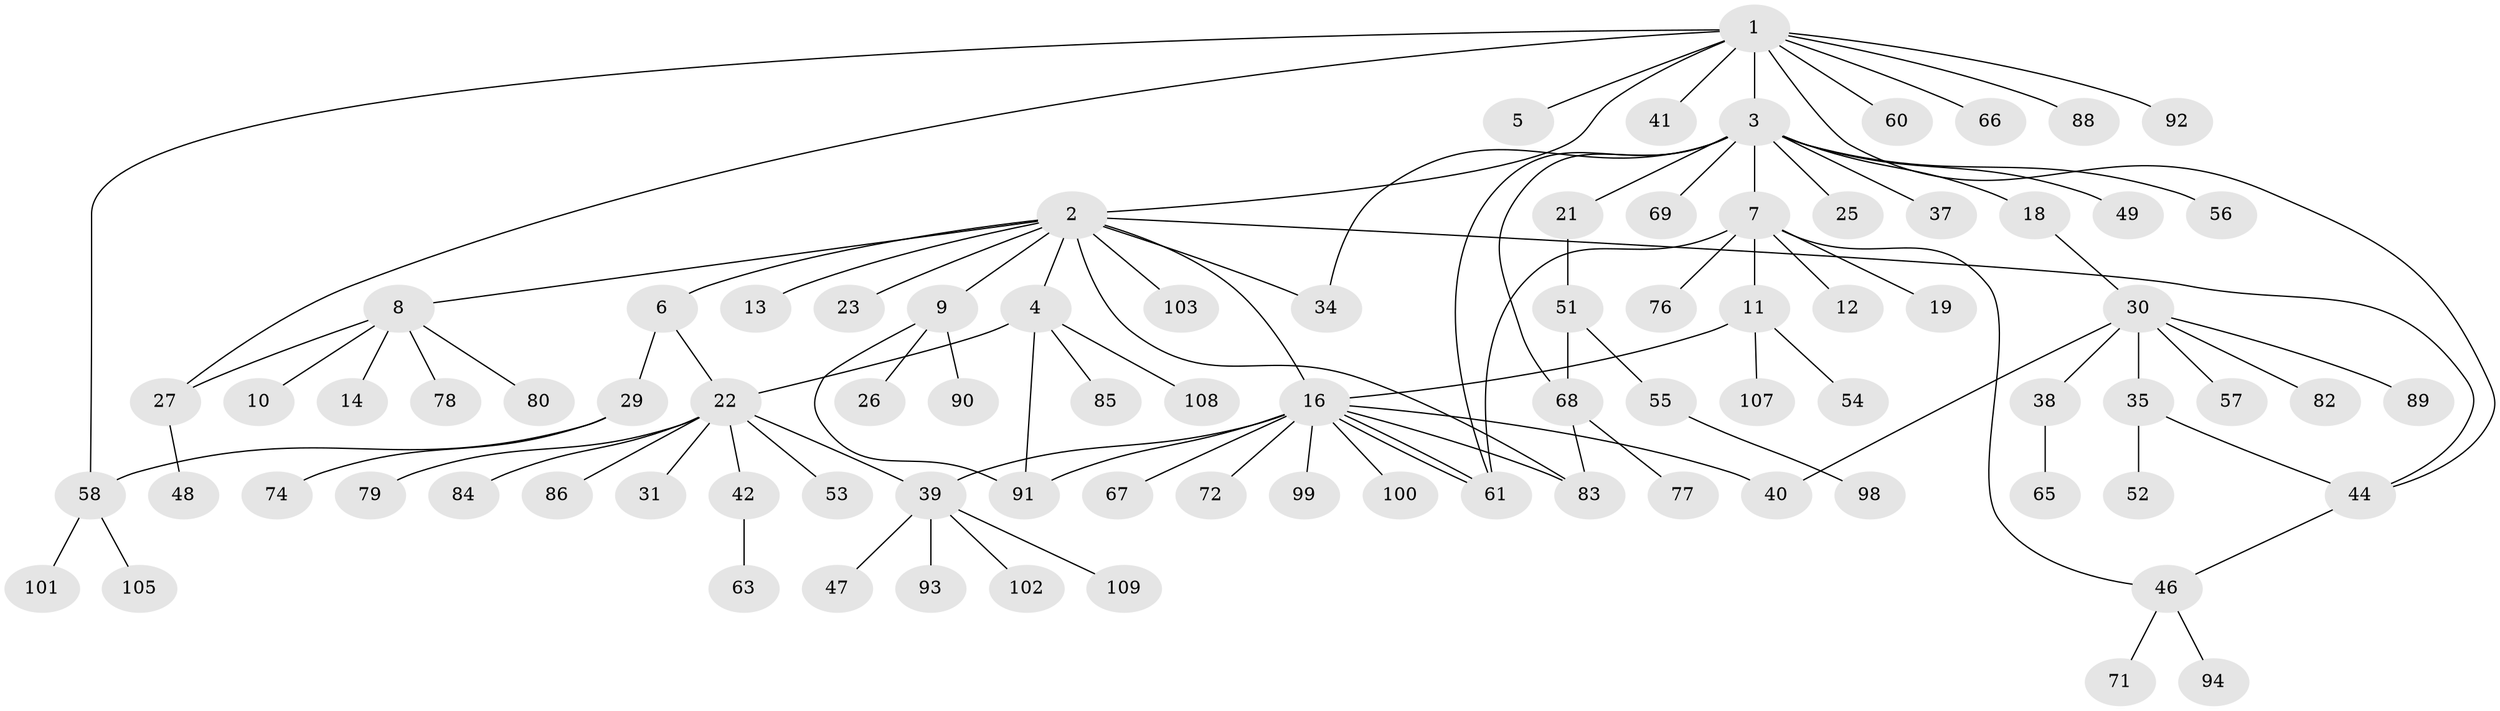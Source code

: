 // original degree distribution, {12: 0.009174311926605505, 11: 0.009174311926605505, 14: 0.009174311926605505, 5: 0.045871559633027525, 1: 0.5504587155963303, 3: 0.10091743119266056, 8: 0.027522935779816515, 7: 0.009174311926605505, 2: 0.1743119266055046, 6: 0.01834862385321101, 4: 0.045871559633027525}
// Generated by graph-tools (version 1.1) at 2025/11/02/27/25 16:11:14]
// undirected, 85 vertices, 102 edges
graph export_dot {
graph [start="1"]
  node [color=gray90,style=filled];
  1 [super="+33"];
  2 [super="+43"];
  3 [super="+24"];
  4 [super="+81"];
  5;
  6;
  7 [super="+75"];
  8 [super="+20"];
  9 [super="+15"];
  10;
  11 [super="+97"];
  12 [super="+17"];
  13;
  14 [super="+50"];
  16 [super="+28"];
  18;
  19;
  21;
  22 [super="+32"];
  23;
  25;
  26;
  27;
  29 [super="+36"];
  30 [super="+45"];
  31;
  34;
  35 [super="+64"];
  37;
  38;
  39 [super="+70"];
  40;
  41;
  42;
  44;
  46 [super="+62"];
  47;
  48;
  49 [super="+87"];
  51 [super="+95"];
  52;
  53;
  54;
  55;
  56 [super="+59"];
  57;
  58 [super="+96"];
  60;
  61;
  63;
  65;
  66;
  67;
  68 [super="+73"];
  69;
  71;
  72;
  74;
  76;
  77 [super="+106"];
  78;
  79;
  80;
  82;
  83;
  84;
  85;
  86;
  88;
  89 [super="+104"];
  90;
  91;
  92;
  93;
  94;
  98;
  99;
  100;
  101;
  102;
  103;
  105;
  107;
  108;
  109;
  1 -- 2;
  1 -- 3;
  1 -- 5;
  1 -- 27;
  1 -- 41;
  1 -- 44;
  1 -- 60;
  1 -- 66;
  1 -- 88;
  1 -- 92;
  1 -- 58;
  2 -- 4;
  2 -- 6;
  2 -- 8;
  2 -- 9;
  2 -- 13;
  2 -- 23;
  2 -- 44;
  2 -- 83;
  2 -- 103;
  2 -- 16;
  2 -- 34;
  3 -- 7 [weight=2];
  3 -- 18;
  3 -- 21;
  3 -- 25;
  3 -- 34;
  3 -- 37;
  3 -- 49;
  3 -- 56;
  3 -- 61;
  3 -- 68;
  3 -- 69;
  4 -- 22;
  4 -- 91;
  4 -- 108;
  4 -- 85;
  6 -- 22;
  6 -- 29;
  7 -- 11;
  7 -- 12;
  7 -- 19;
  7 -- 61;
  7 -- 76;
  7 -- 46;
  8 -- 10;
  8 -- 14;
  8 -- 27;
  8 -- 78;
  8 -- 80;
  9 -- 26;
  9 -- 90;
  9 -- 91;
  11 -- 16;
  11 -- 54;
  11 -- 107;
  16 -- 40;
  16 -- 61;
  16 -- 61;
  16 -- 99;
  16 -- 67;
  16 -- 100;
  16 -- 83;
  16 -- 72;
  16 -- 91;
  16 -- 39;
  18 -- 30;
  21 -- 51;
  22 -- 31;
  22 -- 39;
  22 -- 42;
  22 -- 53;
  22 -- 84;
  22 -- 86;
  22 -- 79;
  27 -- 48;
  29 -- 58 [weight=2];
  29 -- 74;
  30 -- 35;
  30 -- 38;
  30 -- 82;
  30 -- 40;
  30 -- 89;
  30 -- 57;
  35 -- 52;
  35 -- 44;
  38 -- 65;
  39 -- 47;
  39 -- 93;
  39 -- 102;
  39 -- 109;
  42 -- 63;
  44 -- 46;
  46 -- 71;
  46 -- 94;
  51 -- 55;
  51 -- 68;
  55 -- 98;
  58 -- 105;
  58 -- 101;
  68 -- 77;
  68 -- 83;
}
